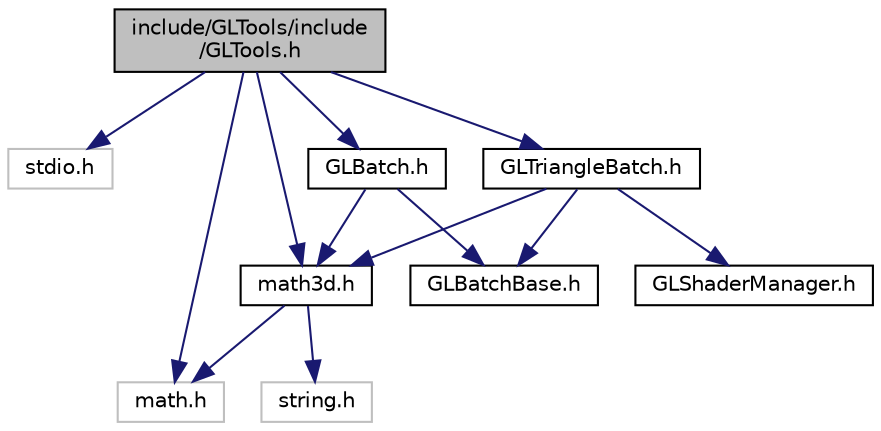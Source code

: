 digraph "include/GLTools/include/GLTools.h"
{
  edge [fontname="Helvetica",fontsize="10",labelfontname="Helvetica",labelfontsize="10"];
  node [fontname="Helvetica",fontsize="10",shape=record];
  Node1 [label="include/GLTools/include\l/GLTools.h",height=0.2,width=0.4,color="black", fillcolor="grey75", style="filled" fontcolor="black"];
  Node1 -> Node2 [color="midnightblue",fontsize="10",style="solid",fontname="Helvetica"];
  Node2 [label="stdio.h",height=0.2,width=0.4,color="grey75", fillcolor="white", style="filled"];
  Node1 -> Node3 [color="midnightblue",fontsize="10",style="solid",fontname="Helvetica"];
  Node3 [label="math.h",height=0.2,width=0.4,color="grey75", fillcolor="white", style="filled"];
  Node1 -> Node4 [color="midnightblue",fontsize="10",style="solid",fontname="Helvetica"];
  Node4 [label="math3d.h",height=0.2,width=0.4,color="black", fillcolor="white", style="filled",URL="$math3d_8h.html"];
  Node4 -> Node3 [color="midnightblue",fontsize="10",style="solid",fontname="Helvetica"];
  Node4 -> Node5 [color="midnightblue",fontsize="10",style="solid",fontname="Helvetica"];
  Node5 [label="string.h",height=0.2,width=0.4,color="grey75", fillcolor="white", style="filled"];
  Node1 -> Node6 [color="midnightblue",fontsize="10",style="solid",fontname="Helvetica"];
  Node6 [label="GLBatch.h",height=0.2,width=0.4,color="black", fillcolor="white", style="filled",URL="$_g_l_batch_8h.html"];
  Node6 -> Node4 [color="midnightblue",fontsize="10",style="solid",fontname="Helvetica"];
  Node6 -> Node7 [color="midnightblue",fontsize="10",style="solid",fontname="Helvetica"];
  Node7 [label="GLBatchBase.h",height=0.2,width=0.4,color="black", fillcolor="white", style="filled",URL="$_g_l_batch_base_8h.html"];
  Node1 -> Node8 [color="midnightblue",fontsize="10",style="solid",fontname="Helvetica"];
  Node8 [label="GLTriangleBatch.h",height=0.2,width=0.4,color="black", fillcolor="white", style="filled",URL="$_g_l_triangle_batch_8h.html"];
  Node8 -> Node4 [color="midnightblue",fontsize="10",style="solid",fontname="Helvetica"];
  Node8 -> Node7 [color="midnightblue",fontsize="10",style="solid",fontname="Helvetica"];
  Node8 -> Node9 [color="midnightblue",fontsize="10",style="solid",fontname="Helvetica"];
  Node9 [label="GLShaderManager.h",height=0.2,width=0.4,color="black", fillcolor="white", style="filled",URL="$_g_l_shader_manager_8h.html"];
}
